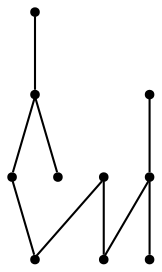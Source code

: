 graph {
  node [shape=point,comment="{\"directed\":false,\"doi\":\"10.1007/978-3-662-45803-7_29\",\"figure\":\"3 (2)\"}"]

  v0 [pos="1499.1595416205917,1192.8341548705366"]
  v1 [pos="1499.1595416205917,1326.1124148676595"]
  v2 [pos="1346.8122602709384,1192.8341548705366"]
  v3 [pos="1442.030901718406,1268.9907251676532"]
  v4 [pos="1422.988064167116,1326.1124148676595"]
  v5 [pos="1422.988064167116,1268.9907251676532"]
  v6 [pos="1403.940900173124,1268.9907251676532"]
  v7 [pos="1365.8550978222288,1288.029931353532"]
  v8 [pos="1346.8122602709384,1288.029931353532"]
  v9 [pos="1327.7694227196482,1288.029931353532"]

  v0 -- v1 [id="-1",pos="1499.1595416205917,1192.8341548705366 1499.1595416205917,1326.1124148676595 1499.1595416205917,1326.1124148676595 1499.1595416205917,1326.1124148676595"]
  v9 -- v8 [id="-3",pos="1327.7694227196482,1288.029931353532 1346.8122602709384,1288.029931353532 1346.8122602709384,1288.029931353532 1346.8122602709384,1288.029931353532"]
  v8 -- v2 [id="-4",pos="1346.8122602709384,1288.029931353532 1346.8122602709384,1192.8341548705366 1346.8122602709384,1192.8341548705366 1346.8122602709384,1192.8341548705366"]
  v8 -- v7 [id="-5",pos="1346.8122602709384,1288.029931353532 1365.8550978222288,1288.029931353532 1365.8550978222288,1288.029931353532 1365.8550978222288,1288.029931353532"]
  v0 -- v2 [id="-6",pos="1499.1595416205917,1192.8341548705366 1346.8122602709384,1192.8341548705366 1346.8122602709384,1192.8341548705366 1346.8122602709384,1192.8341548705366"]
  v5 -- v4 [id="-9",pos="1422.988064167116,1268.9907251676532 1422.988064167116,1326.1124148676595 1422.988064167116,1326.1124148676595 1422.988064167116,1326.1124148676595"]
  v5 -- v3 [id="-10",pos="1422.988064167116,1268.9907251676532 1442.030901718406,1268.9907251676532 1442.030901718406,1268.9907251676532 1442.030901718406,1268.9907251676532"]
  v4 -- v1 [id="-11",pos="1422.988064167116,1326.1124148676595 1499.1595416205917,1326.1124148676595 1499.1595416205917,1326.1124148676595 1499.1595416205917,1326.1124148676595"]
  v6 -- v5 [id="-13",pos="1403.940900173124,1268.9907251676532 1422.988064167116,1268.9907251676532 1422.988064167116,1268.9907251676532 1422.988064167116,1268.9907251676532"]
}